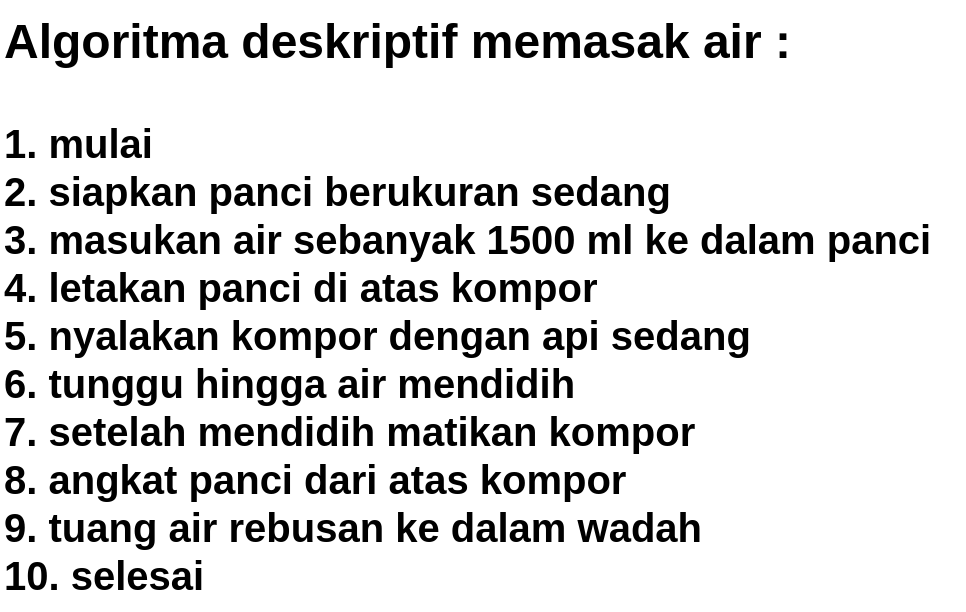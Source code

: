 <mxfile>
    <diagram id="xPsUNFc2rSw07D_XkF00" name="Page-1">
        <mxGraphModel dx="2766" dy="1104" grid="0" gridSize="10" guides="1" tooltips="1" connect="1" arrows="1" fold="1" page="1" pageScale="1" pageWidth="1100" pageHeight="850" math="0" shadow="0">
            <root>
                <mxCell id="0"/>
                <mxCell id="1" parent="0"/>
                <mxCell id="3" value="&lt;div style=&quot;font-size: 24px;&quot;&gt;Algoritma deskriptif&amp;nbsp;&lt;span style=&quot;&quot;&gt;memasak air :&lt;/span&gt;&lt;/div&gt;&lt;div style=&quot;font-size: 20px;&quot;&gt;&lt;span style=&quot;&quot;&gt;&lt;br&gt;&lt;/span&gt;&lt;/div&gt;&lt;div style=&quot;font-size: 20px;&quot;&gt;1. mulai&lt;/div&gt;&lt;div style=&quot;font-size: 20px;&quot;&gt;2. siapkan panci berukuran sedang&lt;/div&gt;&lt;div style=&quot;font-size: 20px;&quot;&gt;3. masukan air sebanyak 1500 ml ke dalam panci&lt;/div&gt;&lt;div style=&quot;font-size: 20px;&quot;&gt;&lt;span style=&quot;&quot;&gt;4. letakan panci di atas kompor&lt;/span&gt;&lt;/div&gt;&lt;div style=&quot;font-size: 20px;&quot;&gt;5. nyalakan kompor dengan api sedang&lt;/div&gt;&lt;div style=&quot;font-size: 20px;&quot;&gt;6. tunggu hingga air mendidih&lt;/div&gt;&lt;div style=&quot;font-size: 20px;&quot;&gt;7. setelah mendidih matikan kompor&lt;/div&gt;&lt;div style=&quot;font-size: 20px;&quot;&gt;8. angkat panci dari atas kompor&lt;/div&gt;&lt;div style=&quot;font-size: 20px;&quot;&gt;9. tuang air rebusan ke dalam wadah&lt;/div&gt;&lt;div style=&quot;font-size: 20px;&quot;&gt;10. selesai&lt;/div&gt;" style="text;html=1;align=left;verticalAlign=middle;resizable=0;points=[];autosize=1;strokeColor=none;fillColor=none;fontStyle=1;fontSize=20;rounded=1;sketch=1;curveFitting=1;jiggle=2;glass=0;shadow=0;strokeWidth=1;labelBorderColor=none;labelBackgroundColor=none;horizontal=1;textDirection=ltr;" parent="1" vertex="1">
                    <mxGeometry x="-791" y="273" width="482" height="305" as="geometry"/>
                </mxCell>
            </root>
        </mxGraphModel>
    </diagram>
</mxfile>